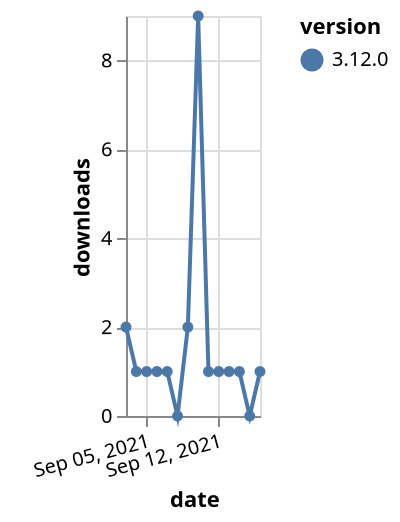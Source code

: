 {"$schema": "https://vega.github.io/schema/vega-lite/v5.json", "description": "A simple bar chart with embedded data.", "data": {"values": [{"date": "2021-09-03", "total": 503, "delta": 2, "version": "3.12.0"}, {"date": "2021-09-04", "total": 504, "delta": 1, "version": "3.12.0"}, {"date": "2021-09-05", "total": 505, "delta": 1, "version": "3.12.0"}, {"date": "2021-09-06", "total": 506, "delta": 1, "version": "3.12.0"}, {"date": "2021-09-07", "total": 507, "delta": 1, "version": "3.12.0"}, {"date": "2021-09-08", "total": 507, "delta": 0, "version": "3.12.0"}, {"date": "2021-09-09", "total": 509, "delta": 2, "version": "3.12.0"}, {"date": "2021-09-10", "total": 518, "delta": 9, "version": "3.12.0"}, {"date": "2021-09-11", "total": 519, "delta": 1, "version": "3.12.0"}, {"date": "2021-09-12", "total": 520, "delta": 1, "version": "3.12.0"}, {"date": "2021-09-13", "total": 521, "delta": 1, "version": "3.12.0"}, {"date": "2021-09-14", "total": 522, "delta": 1, "version": "3.12.0"}, {"date": "2021-09-15", "total": 522, "delta": 0, "version": "3.12.0"}, {"date": "2021-09-16", "total": 523, "delta": 1, "version": "3.12.0"}]}, "width": "container", "mark": {"type": "line", "point": {"filled": true}}, "encoding": {"x": {"field": "date", "type": "temporal", "timeUnit": "yearmonthdate", "title": "date", "axis": {"labelAngle": -15}}, "y": {"field": "delta", "type": "quantitative", "title": "downloads"}, "color": {"field": "version", "type": "nominal"}, "tooltip": {"field": "delta"}}}